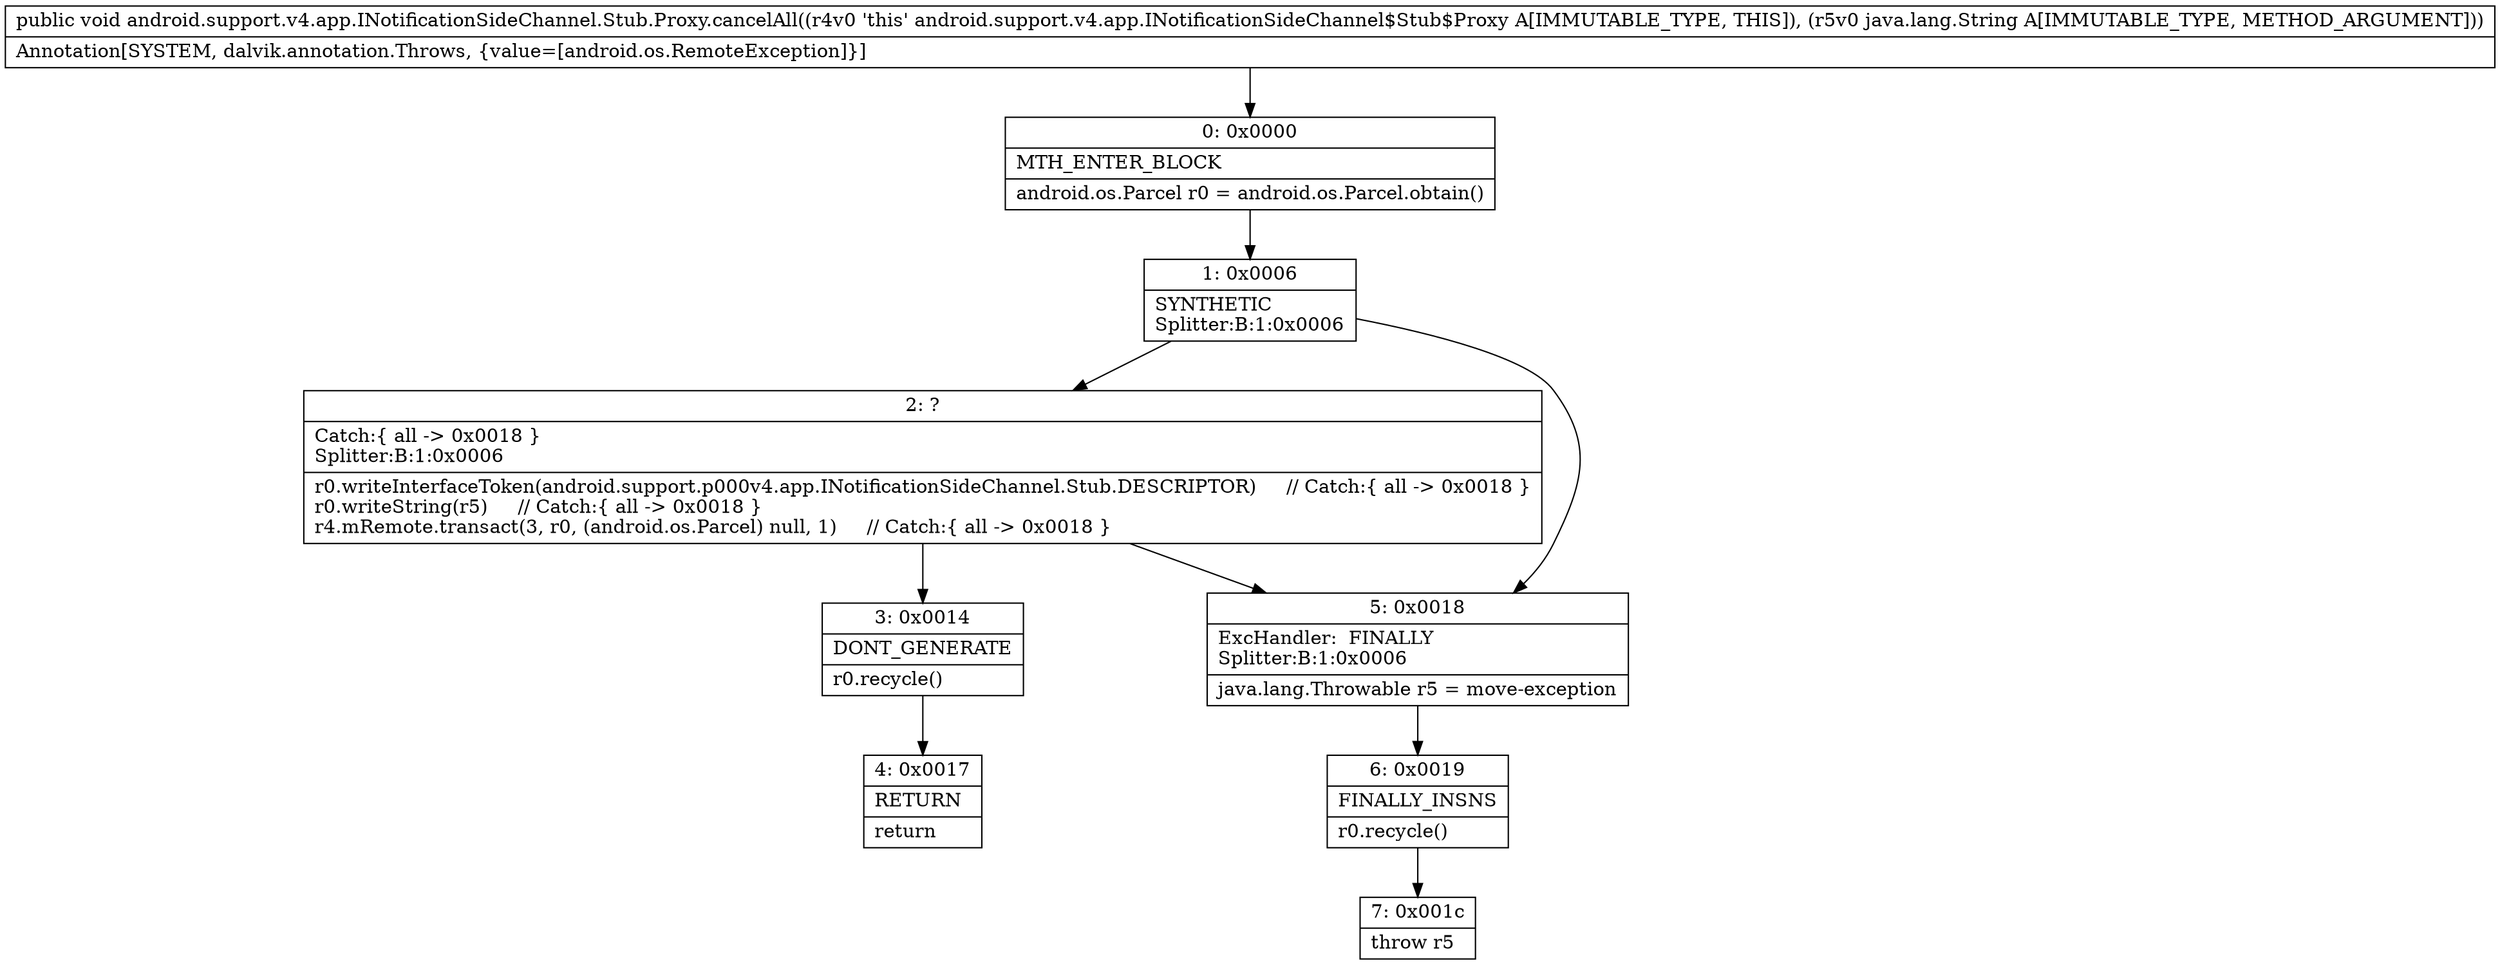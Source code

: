 digraph "CFG forandroid.support.v4.app.INotificationSideChannel.Stub.Proxy.cancelAll(Ljava\/lang\/String;)V" {
Node_0 [shape=record,label="{0\:\ 0x0000|MTH_ENTER_BLOCK\l|android.os.Parcel r0 = android.os.Parcel.obtain()\l}"];
Node_1 [shape=record,label="{1\:\ 0x0006|SYNTHETIC\lSplitter:B:1:0x0006\l}"];
Node_2 [shape=record,label="{2\:\ ?|Catch:\{ all \-\> 0x0018 \}\lSplitter:B:1:0x0006\l|r0.writeInterfaceToken(android.support.p000v4.app.INotificationSideChannel.Stub.DESCRIPTOR)     \/\/ Catch:\{ all \-\> 0x0018 \}\lr0.writeString(r5)     \/\/ Catch:\{ all \-\> 0x0018 \}\lr4.mRemote.transact(3, r0, (android.os.Parcel) null, 1)     \/\/ Catch:\{ all \-\> 0x0018 \}\l}"];
Node_3 [shape=record,label="{3\:\ 0x0014|DONT_GENERATE\l|r0.recycle()\l}"];
Node_4 [shape=record,label="{4\:\ 0x0017|RETURN\l|return\l}"];
Node_5 [shape=record,label="{5\:\ 0x0018|ExcHandler:  FINALLY\lSplitter:B:1:0x0006\l|java.lang.Throwable r5 = move\-exception\l}"];
Node_6 [shape=record,label="{6\:\ 0x0019|FINALLY_INSNS\l|r0.recycle()\l}"];
Node_7 [shape=record,label="{7\:\ 0x001c|throw r5\l}"];
MethodNode[shape=record,label="{public void android.support.v4.app.INotificationSideChannel.Stub.Proxy.cancelAll((r4v0 'this' android.support.v4.app.INotificationSideChannel$Stub$Proxy A[IMMUTABLE_TYPE, THIS]), (r5v0 java.lang.String A[IMMUTABLE_TYPE, METHOD_ARGUMENT]))  | Annotation[SYSTEM, dalvik.annotation.Throws, \{value=[android.os.RemoteException]\}]\l}"];
MethodNode -> Node_0;
Node_0 -> Node_1;
Node_1 -> Node_2;
Node_1 -> Node_5;
Node_2 -> Node_3;
Node_2 -> Node_5;
Node_3 -> Node_4;
Node_5 -> Node_6;
Node_6 -> Node_7;
}

